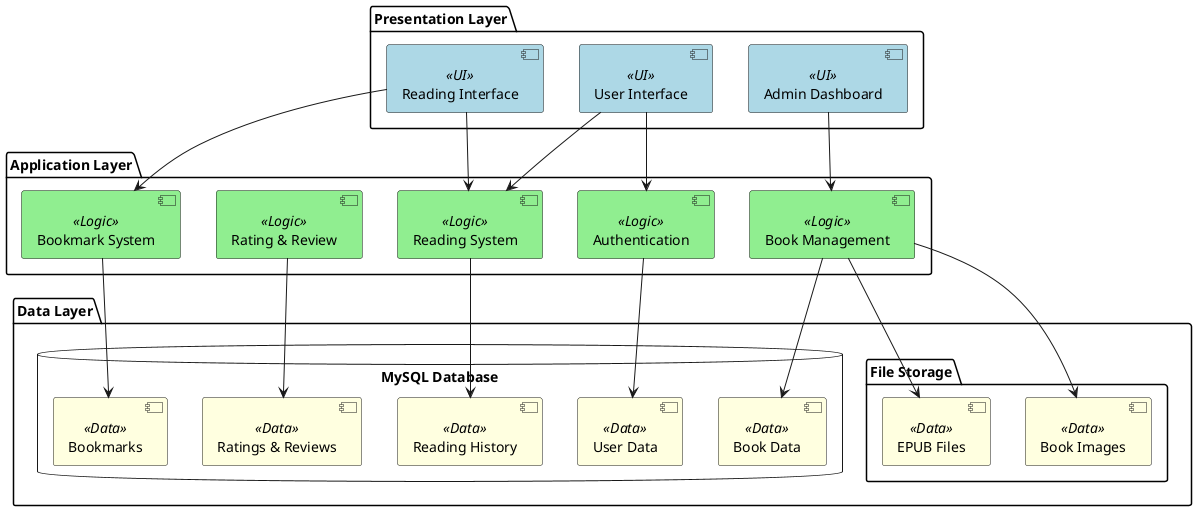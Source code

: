 @startuml System Architecture

!define RECTANGLE class

skinparam componentStyle uml2
skinparam component {
  BackgroundColor<<UI>> LightBlue
  BackgroundColor<<Logic>> LightGreen
  BackgroundColor<<Data>> LightYellow
}

package "Presentation Layer" {
  [User Interface] <<UI>>
  [Admin Dashboard] <<UI>>
  [Reading Interface] <<UI>>
}

package "Application Layer" {
  [Authentication] <<Logic>>
  [Book Management] <<Logic>>
  [Reading System] <<Logic>>
  [Rating & Review] <<Logic>>
  [Bookmark System] <<Logic>>
}

package "Data Layer" {
  database "MySQL Database" {
    [User Data] <<Data>>
    [Book Data] <<Data>>
    [Reading History] <<Data>>
    [Ratings & Reviews] <<Data>>
    [Bookmarks] <<Data>>
  }
  folder "File Storage" {
    [EPUB Files] <<Data>>
    [Book Images] <<Data>>
  }
}

' Dependencies
[User Interface] --> [Authentication]
[User Interface] --> [Reading System]
[Admin Dashboard] --> [Book Management]
[Reading Interface] --> [Reading System]
[Reading Interface] --> [Bookmark System]

[Authentication] --> [User Data]
[Book Management] --> [Book Data]
[Book Management] --> [EPUB Files]
[Book Management] --> [Book Images]
[Reading System] --> [Reading History]
[Rating & Review] --> [Ratings & Reviews]
[Bookmark System] --> [Bookmarks]

@enduml
